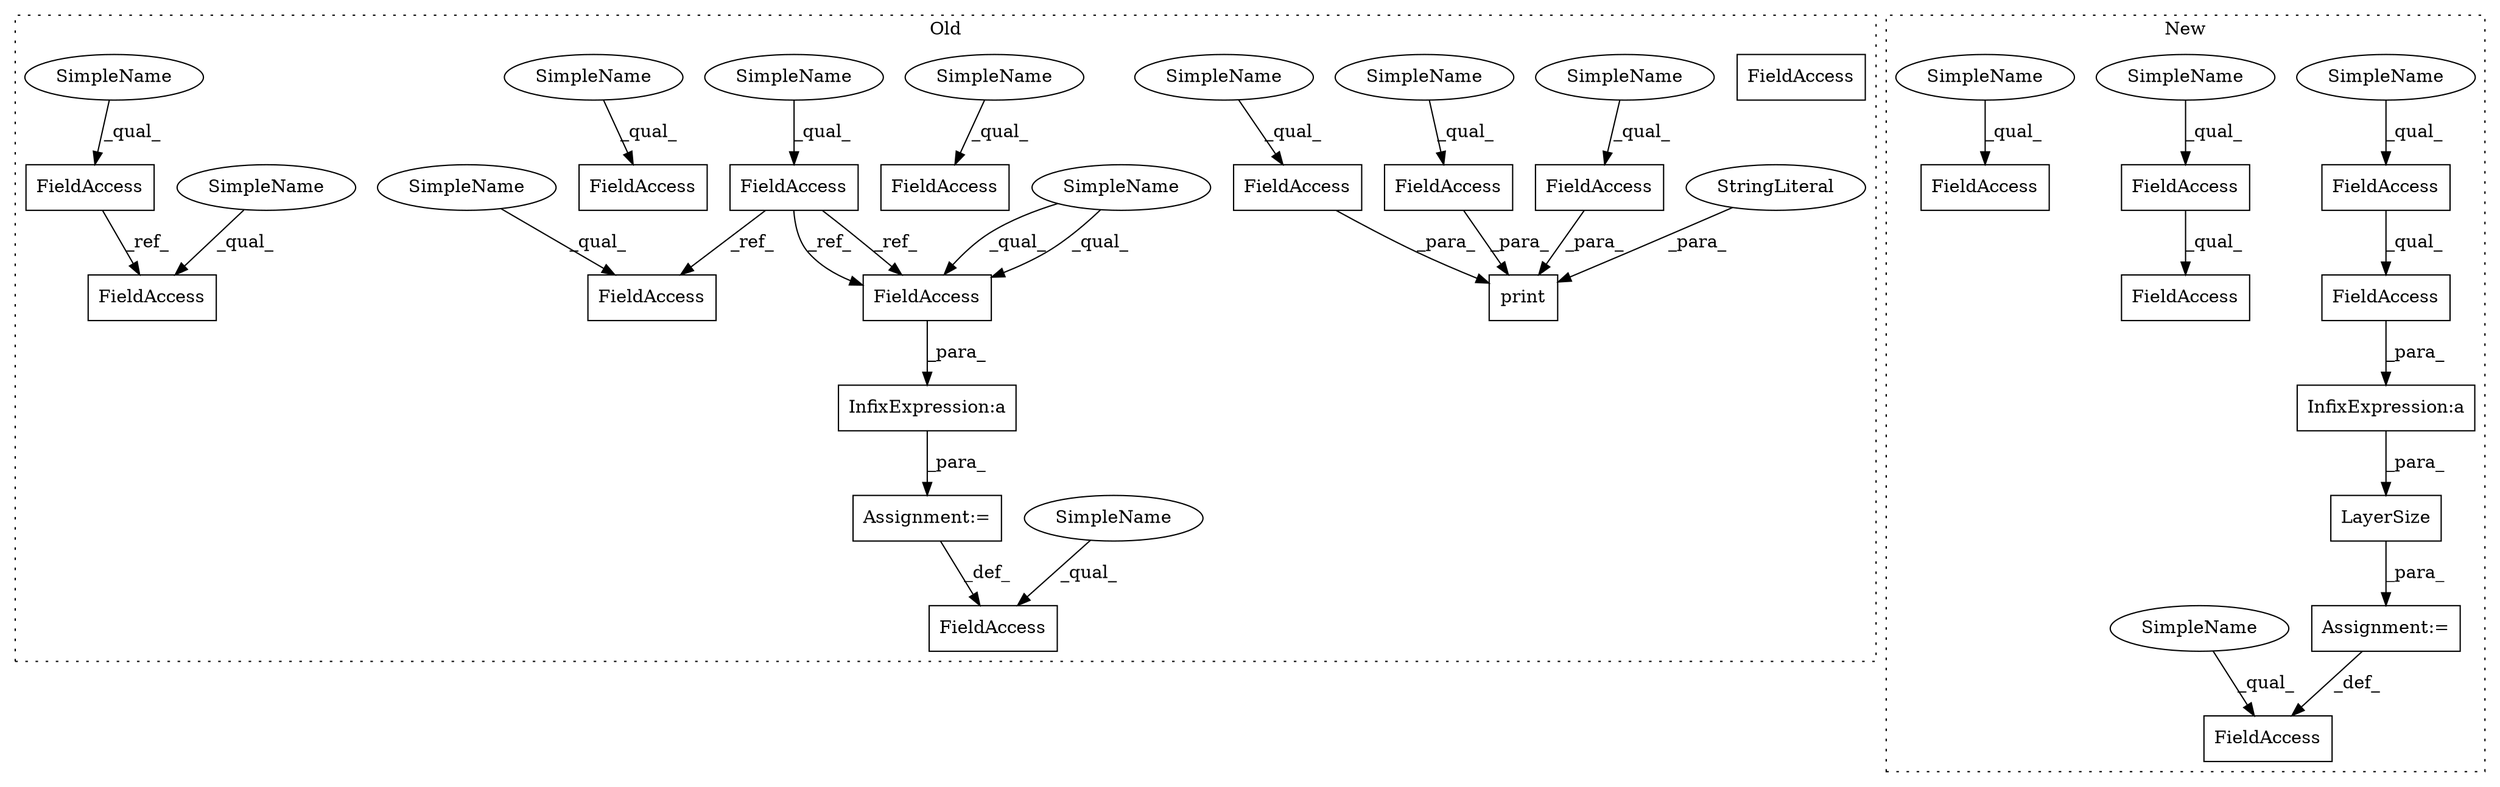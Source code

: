 digraph G {
subgraph cluster0 {
1 [label="print" a="32" s="15925,16008" l="6,1" shape="box"];
3 [label="StringLiteral" a="45" s="15931" l="16" shape="ellipse"];
4 [label="FieldAccess" a="22" s="15948" l="18" shape="box"];
5 [label="FieldAccess" a="22" s="15987" l="21" shape="box"];
6 [label="FieldAccess" a="22" s="15967" l="19" shape="box"];
11 [label="FieldAccess" a="22" s="16015" l="19" shape="box"];
12 [label="FieldAccess" a="22" s="16043" l="18" shape="box"];
13 [label="FieldAccess" a="22" s="16043" l="18" shape="box"];
14 [label="FieldAccess" a="22" s="16232" l="18" shape="box"];
15 [label="FieldAccess" a="22" s="16142" l="19" shape="box"];
17 [label="FieldAccess" a="22" s="16015" l="19" shape="box"];
18 [label="FieldAccess" a="22" s="16070" l="23" shape="box"];
19 [label="FieldAccess" a="22" s="16120" l="18" shape="box"];
20 [label="Assignment:=" a="7" s="16093" l="1" shape="box"];
22 [label="InfixExpression:a" a="27" s="16117" l="3" shape="box"];
25 [label="SimpleName" a="42" s="16120" l="4" shape="ellipse"];
26 [label="SimpleName" a="42" s="15987" l="4" shape="ellipse"];
27 [label="SimpleName" a="42" s="15948" l="4" shape="ellipse"];
28 [label="SimpleName" a="42" s="15967" l="4" shape="ellipse"];
29 [label="SimpleName" a="42" s="16015" l="4" shape="ellipse"];
30 [label="SimpleName" a="42" s="16070" l="4" shape="ellipse"];
31 [label="SimpleName" a="42" s="16015" l="4" shape="ellipse"];
32 [label="SimpleName" a="42" s="16043" l="4" shape="ellipse"];
33 [label="SimpleName" a="42" s="16232" l="4" shape="ellipse"];
34 [label="SimpleName" a="42" s="16142" l="4" shape="ellipse"];
35 [label="SimpleName" a="42" s="16043" l="4" shape="ellipse"];
40 [label="FieldAccess" a="22" s="16120" l="18" shape="box"];
label = "Old";
style="dotted";
}
subgraph cluster1 {
2 [label="LayerSize" a="32" s="13977,14070" l="10,1" shape="box"];
7 [label="FieldAccess" a="22" s="13959" l="17" shape="box"];
8 [label="FieldAccess" a="22" s="14043" l="17" shape="box"];
9 [label="FieldAccess" a="22" s="14043" l="23" shape="box"];
10 [label="FieldAccess" a="22" s="14014" l="17" shape="box"];
16 [label="Assignment:=" a="7" s="13976" l="1" shape="box"];
21 [label="InfixExpression:a" a="27" s="14038" l="3" shape="box"];
23 [label="FieldAccess" a="22" s="14014" l="24" shape="box"];
24 [label="FieldAccess" a="22" s="13987" l="17" shape="box"];
36 [label="SimpleName" a="42" s="14014" l="4" shape="ellipse"];
37 [label="SimpleName" a="42" s="13959" l="4" shape="ellipse"];
38 [label="SimpleName" a="42" s="14043" l="4" shape="ellipse"];
39 [label="SimpleName" a="42" s="13987" l="4" shape="ellipse"];
label = "New";
style="dotted";
}
2 -> 16 [label="_para_"];
3 -> 1 [label="_para_"];
4 -> 1 [label="_para_"];
5 -> 1 [label="_para_"];
6 -> 1 [label="_para_"];
8 -> 9 [label="_qual_"];
10 -> 23 [label="_qual_"];
11 -> 15 [label="_ref_"];
13 -> 40 [label="_ref_"];
13 -> 40 [label="_ref_"];
13 -> 14 [label="_ref_"];
16 -> 7 [label="_def_"];
20 -> 18 [label="_def_"];
21 -> 2 [label="_para_"];
22 -> 20 [label="_para_"];
23 -> 21 [label="_para_"];
25 -> 40 [label="_qual_"];
25 -> 40 [label="_qual_"];
26 -> 5 [label="_qual_"];
27 -> 4 [label="_qual_"];
28 -> 6 [label="_qual_"];
29 -> 17 [label="_qual_"];
30 -> 18 [label="_qual_"];
31 -> 11 [label="_qual_"];
32 -> 12 [label="_qual_"];
33 -> 14 [label="_qual_"];
34 -> 15 [label="_qual_"];
35 -> 13 [label="_qual_"];
36 -> 10 [label="_qual_"];
37 -> 7 [label="_qual_"];
38 -> 8 [label="_qual_"];
39 -> 24 [label="_qual_"];
40 -> 22 [label="_para_"];
}